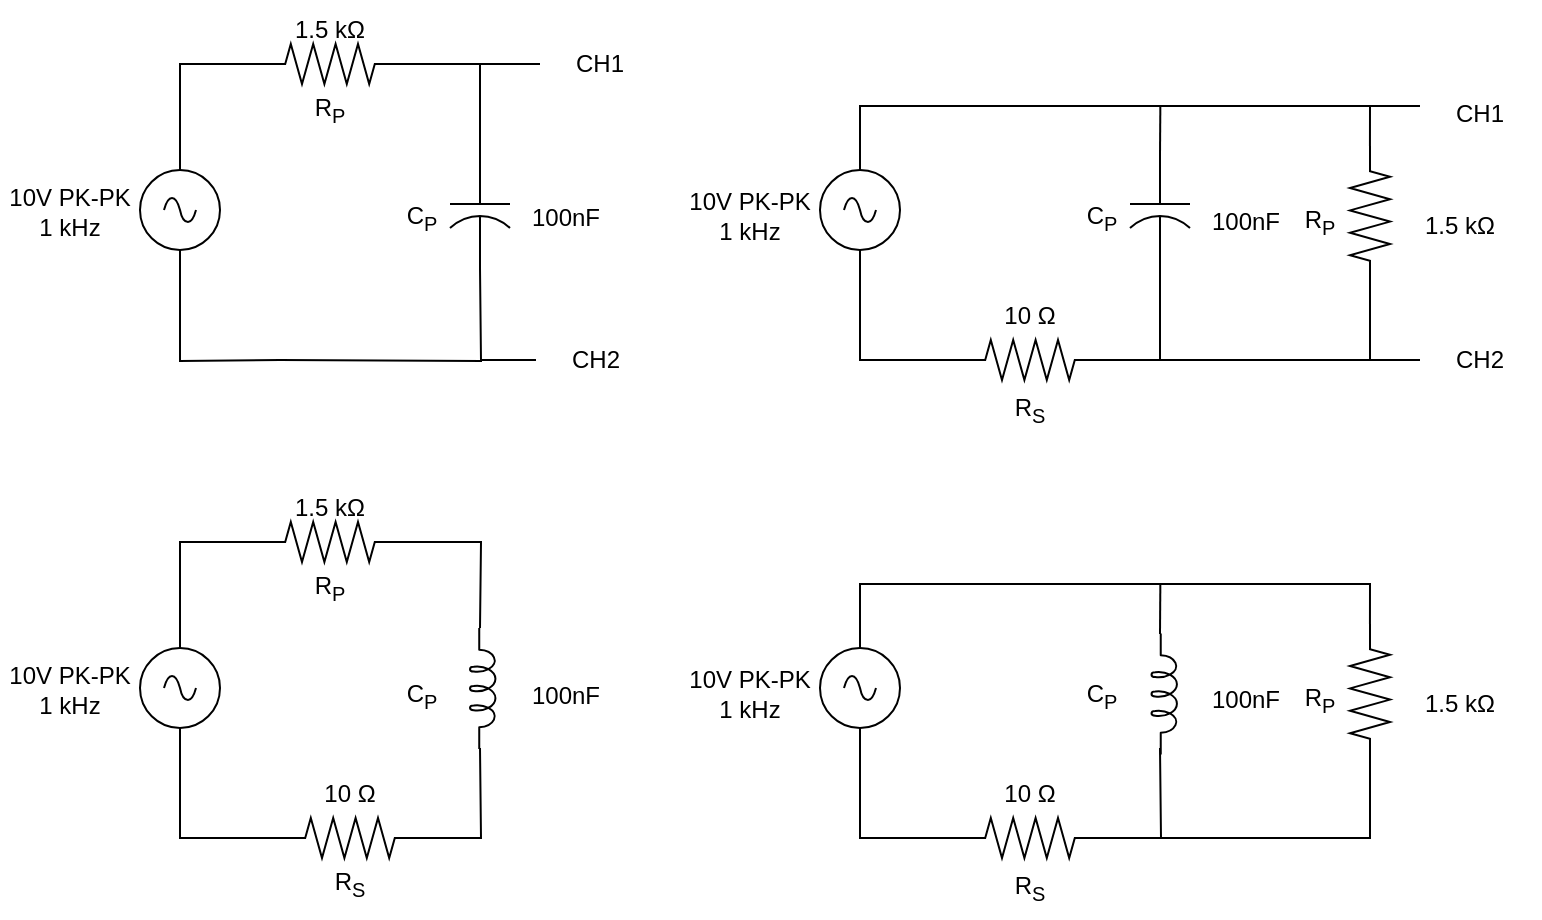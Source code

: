 <mxfile version="26.0.11">
  <diagram name="Page-1" id="7e0a89b8-554c-2b80-1dc8-d5c74ca68de4">
    <mxGraphModel dx="1052" dy="524" grid="1" gridSize="10" guides="1" tooltips="1" connect="1" arrows="1" fold="1" page="1" pageScale="1" pageWidth="1100" pageHeight="850" background="none" math="0" shadow="0">
      <root>
        <mxCell id="0" />
        <mxCell id="1" parent="0" />
        <mxCell id="3kMcsqvNUtZJ2rkJe0aM-1" value="" style="pointerEvents=1;verticalLabelPosition=bottom;shadow=0;dashed=0;align=center;html=1;verticalAlign=top;shape=mxgraph.electrical.capacitors.capacitor_2;rotation=90;" vertex="1" parent="1">
          <mxGeometry x="490" y="350" width="60" height="30" as="geometry" />
        </mxCell>
        <mxCell id="3kMcsqvNUtZJ2rkJe0aM-2" value="" style="pointerEvents=1;verticalLabelPosition=bottom;shadow=0;dashed=0;align=center;html=1;verticalAlign=top;shape=mxgraph.electrical.signal_sources.source;aspect=fixed;points=[[0.5,0,0],[1,0.5,0],[0.5,1,0],[0,0.5,0]];elSignalType=ac;" vertex="1" parent="1">
          <mxGeometry x="350" y="345" width="40" height="40" as="geometry" />
        </mxCell>
        <mxCell id="3kMcsqvNUtZJ2rkJe0aM-3" value="" style="pointerEvents=1;verticalLabelPosition=bottom;shadow=0;dashed=0;align=center;html=1;verticalAlign=top;shape=mxgraph.electrical.resistors.resistor_2;" vertex="1" parent="1">
          <mxGeometry x="410" y="282" width="70" height="20" as="geometry" />
        </mxCell>
        <mxCell id="3kMcsqvNUtZJ2rkJe0aM-5" style="edgeStyle=orthogonalEdgeStyle;rounded=0;orthogonalLoop=1;jettySize=auto;html=1;exitX=0.5;exitY=0;exitDx=0;exitDy=0;exitPerimeter=0;entryX=0;entryY=0.5;entryDx=0;entryDy=0;entryPerimeter=0;endArrow=none;startFill=0;" edge="1" parent="1" source="3kMcsqvNUtZJ2rkJe0aM-2" target="3kMcsqvNUtZJ2rkJe0aM-3">
          <mxGeometry relative="1" as="geometry">
            <Array as="points">
              <mxPoint x="370" y="310" />
              <mxPoint x="370" y="310" />
            </Array>
          </mxGeometry>
        </mxCell>
        <mxCell id="3kMcsqvNUtZJ2rkJe0aM-6" style="edgeStyle=orthogonalEdgeStyle;rounded=0;orthogonalLoop=1;jettySize=auto;html=1;exitX=1;exitY=0.5;exitDx=0;exitDy=0;exitPerimeter=0;entryX=0;entryY=0.5;entryDx=0;entryDy=0;entryPerimeter=0;endArrow=none;startFill=0;" edge="1" parent="1" source="3kMcsqvNUtZJ2rkJe0aM-3" target="3kMcsqvNUtZJ2rkJe0aM-1">
          <mxGeometry relative="1" as="geometry" />
        </mxCell>
        <mxCell id="3kMcsqvNUtZJ2rkJe0aM-9" style="edgeStyle=orthogonalEdgeStyle;rounded=0;orthogonalLoop=1;jettySize=auto;html=1;entryX=1;entryY=0.5;entryDx=0;entryDy=0;entryPerimeter=0;endArrow=none;startFill=0;" edge="1" parent="1">
          <mxGeometry relative="1" as="geometry">
            <mxPoint x="420" y="440" as="sourcePoint" />
            <mxPoint x="520" y="394" as="targetPoint" />
          </mxGeometry>
        </mxCell>
        <mxCell id="3kMcsqvNUtZJ2rkJe0aM-10" style="edgeStyle=orthogonalEdgeStyle;rounded=0;orthogonalLoop=1;jettySize=auto;html=1;exitX=0;exitY=0.5;exitDx=0;exitDy=0;exitPerimeter=0;entryX=0.5;entryY=1;entryDx=0;entryDy=0;entryPerimeter=0;endArrow=none;startFill=0;" edge="1" parent="1" target="3kMcsqvNUtZJ2rkJe0aM-2">
          <mxGeometry relative="1" as="geometry">
            <mxPoint x="420" y="440" as="sourcePoint" />
          </mxGeometry>
        </mxCell>
        <mxCell id="3kMcsqvNUtZJ2rkJe0aM-11" value="R&lt;sub&gt;P&lt;/sub&gt;" style="text;html=1;align=center;verticalAlign=middle;whiteSpace=wrap;rounded=0;" vertex="1" parent="1">
          <mxGeometry x="415" y="300" width="60" height="30" as="geometry" />
        </mxCell>
        <mxCell id="3kMcsqvNUtZJ2rkJe0aM-13" value="C&lt;sub&gt;P&lt;/sub&gt;" style="text;html=1;align=center;verticalAlign=middle;whiteSpace=wrap;rounded=0;" vertex="1" parent="1">
          <mxGeometry x="461" y="354" width="60" height="30" as="geometry" />
        </mxCell>
        <mxCell id="3kMcsqvNUtZJ2rkJe0aM-15" value="10V PK-PK&lt;br&gt;1 kHz" style="text;html=1;align=center;verticalAlign=middle;whiteSpace=wrap;rounded=0;" vertex="1" parent="1">
          <mxGeometry x="280" y="351" width="70" height="30" as="geometry" />
        </mxCell>
        <mxCell id="3kMcsqvNUtZJ2rkJe0aM-16" value="1.5 kΩ" style="text;html=1;align=center;verticalAlign=middle;whiteSpace=wrap;rounded=0;" vertex="1" parent="1">
          <mxGeometry x="415" y="260" width="60" height="30" as="geometry" />
        </mxCell>
        <mxCell id="3kMcsqvNUtZJ2rkJe0aM-18" value="100nF" style="text;html=1;align=center;verticalAlign=middle;whiteSpace=wrap;rounded=0;" vertex="1" parent="1">
          <mxGeometry x="533" y="354" width="60" height="30" as="geometry" />
        </mxCell>
        <mxCell id="3kMcsqvNUtZJ2rkJe0aM-38" style="edgeStyle=orthogonalEdgeStyle;rounded=0;orthogonalLoop=1;jettySize=auto;html=1;exitX=0;exitY=0.5;exitDx=0;exitDy=0;exitPerimeter=0;endArrow=none;startFill=0;" edge="1" parent="1">
          <mxGeometry relative="1" as="geometry">
            <mxPoint x="860.174" y="313" as="targetPoint" />
            <mxPoint x="860" y="338" as="sourcePoint" />
          </mxGeometry>
        </mxCell>
        <mxCell id="3kMcsqvNUtZJ2rkJe0aM-20" value="" style="pointerEvents=1;verticalLabelPosition=bottom;shadow=0;dashed=0;align=center;html=1;verticalAlign=top;shape=mxgraph.electrical.capacitors.capacitor_2;rotation=90;" vertex="1" parent="1">
          <mxGeometry x="830" y="350" width="60" height="30" as="geometry" />
        </mxCell>
        <mxCell id="3kMcsqvNUtZJ2rkJe0aM-21" value="" style="pointerEvents=1;verticalLabelPosition=bottom;shadow=0;dashed=0;align=center;html=1;verticalAlign=top;shape=mxgraph.electrical.signal_sources.source;aspect=fixed;points=[[0.5,0,0],[1,0.5,0],[0.5,1,0],[0,0.5,0]];elSignalType=ac;" vertex="1" parent="1">
          <mxGeometry x="690" y="345" width="40" height="40" as="geometry" />
        </mxCell>
        <mxCell id="3kMcsqvNUtZJ2rkJe0aM-36" style="edgeStyle=orthogonalEdgeStyle;rounded=0;orthogonalLoop=1;jettySize=auto;html=1;exitX=1;exitY=0.5;exitDx=0;exitDy=0;exitPerimeter=0;endArrow=none;startFill=0;" edge="1" parent="1" source="3kMcsqvNUtZJ2rkJe0aM-22">
          <mxGeometry relative="1" as="geometry">
            <mxPoint x="860" y="440" as="targetPoint" />
            <Array as="points">
              <mxPoint x="965" y="440" />
            </Array>
          </mxGeometry>
        </mxCell>
        <mxCell id="3kMcsqvNUtZJ2rkJe0aM-22" value="" style="pointerEvents=1;verticalLabelPosition=bottom;shadow=0;dashed=0;align=center;html=1;verticalAlign=top;shape=mxgraph.electrical.resistors.resistor_2;rotation=90;" vertex="1" parent="1">
          <mxGeometry x="930" y="358" width="70" height="20" as="geometry" />
        </mxCell>
        <mxCell id="3kMcsqvNUtZJ2rkJe0aM-25" value="" style="pointerEvents=1;verticalLabelPosition=bottom;shadow=0;dashed=0;align=center;html=1;verticalAlign=top;shape=mxgraph.electrical.resistors.resistor_2;" vertex="1" parent="1">
          <mxGeometry x="760" y="430" width="70" height="20" as="geometry" />
        </mxCell>
        <mxCell id="3kMcsqvNUtZJ2rkJe0aM-26" style="edgeStyle=orthogonalEdgeStyle;rounded=0;orthogonalLoop=1;jettySize=auto;html=1;entryX=1;entryY=0.5;entryDx=0;entryDy=0;entryPerimeter=0;endArrow=none;startFill=0;" edge="1" source="3kMcsqvNUtZJ2rkJe0aM-25" target="3kMcsqvNUtZJ2rkJe0aM-20" parent="1">
          <mxGeometry relative="1" as="geometry" />
        </mxCell>
        <mxCell id="3kMcsqvNUtZJ2rkJe0aM-27" style="edgeStyle=orthogonalEdgeStyle;rounded=0;orthogonalLoop=1;jettySize=auto;html=1;exitX=0;exitY=0.5;exitDx=0;exitDy=0;exitPerimeter=0;entryX=0.5;entryY=1;entryDx=0;entryDy=0;entryPerimeter=0;endArrow=none;startFill=0;" edge="1" source="3kMcsqvNUtZJ2rkJe0aM-25" target="3kMcsqvNUtZJ2rkJe0aM-21" parent="1">
          <mxGeometry relative="1" as="geometry" />
        </mxCell>
        <mxCell id="3kMcsqvNUtZJ2rkJe0aM-28" value="R&lt;sub&gt;P&lt;/sub&gt;" style="text;html=1;align=center;verticalAlign=middle;whiteSpace=wrap;rounded=0;" vertex="1" parent="1">
          <mxGeometry x="910" y="356" width="60" height="30" as="geometry" />
        </mxCell>
        <mxCell id="3kMcsqvNUtZJ2rkJe0aM-29" value="C&lt;sub&gt;P&lt;/sub&gt;" style="text;html=1;align=center;verticalAlign=middle;whiteSpace=wrap;rounded=0;" vertex="1" parent="1">
          <mxGeometry x="801" y="354" width="60" height="30" as="geometry" />
        </mxCell>
        <mxCell id="3kMcsqvNUtZJ2rkJe0aM-30" value="R&lt;sub&gt;S&lt;/sub&gt;" style="text;html=1;align=center;verticalAlign=middle;whiteSpace=wrap;rounded=0;" vertex="1" parent="1">
          <mxGeometry x="765" y="450" width="60" height="30" as="geometry" />
        </mxCell>
        <mxCell id="3kMcsqvNUtZJ2rkJe0aM-31" value="10V PK-PK&lt;br&gt;1 kHz" style="text;html=1;align=center;verticalAlign=middle;whiteSpace=wrap;rounded=0;" vertex="1" parent="1">
          <mxGeometry x="620" y="353" width="70" height="30" as="geometry" />
        </mxCell>
        <mxCell id="3kMcsqvNUtZJ2rkJe0aM-32" value="1.5 kΩ" style="text;html=1;align=center;verticalAlign=middle;whiteSpace=wrap;rounded=0;" vertex="1" parent="1">
          <mxGeometry x="980" y="358" width="60" height="30" as="geometry" />
        </mxCell>
        <mxCell id="3kMcsqvNUtZJ2rkJe0aM-33" value="100nF" style="text;html=1;align=center;verticalAlign=middle;whiteSpace=wrap;rounded=0;" vertex="1" parent="1">
          <mxGeometry x="873" y="356" width="60" height="30" as="geometry" />
        </mxCell>
        <mxCell id="3kMcsqvNUtZJ2rkJe0aM-34" value="10 Ω" style="text;html=1;align=center;verticalAlign=middle;whiteSpace=wrap;rounded=0;" vertex="1" parent="1">
          <mxGeometry x="765" y="403" width="60" height="30" as="geometry" />
        </mxCell>
        <mxCell id="3kMcsqvNUtZJ2rkJe0aM-37" style="edgeStyle=orthogonalEdgeStyle;rounded=0;orthogonalLoop=1;jettySize=auto;html=1;entryX=0.5;entryY=0;entryDx=0;entryDy=0;entryPerimeter=0;endArrow=none;startFill=0;" edge="1" parent="1">
          <mxGeometry relative="1" as="geometry">
            <mxPoint x="964.972" y="333" as="sourcePoint" />
            <mxPoint x="710" y="345" as="targetPoint" />
            <Array as="points">
              <mxPoint x="965" y="313" />
              <mxPoint x="710" y="313" />
            </Array>
          </mxGeometry>
        </mxCell>
        <mxCell id="3kMcsqvNUtZJ2rkJe0aM-41" value="" style="pointerEvents=1;verticalLabelPosition=bottom;shadow=0;dashed=0;align=center;html=1;verticalAlign=top;shape=mxgraph.electrical.signal_sources.source;aspect=fixed;points=[[0.5,0,0],[1,0.5,0],[0.5,1,0],[0,0.5,0]];elSignalType=ac;" vertex="1" parent="1">
          <mxGeometry x="350" y="584" width="40" height="40" as="geometry" />
        </mxCell>
        <mxCell id="3kMcsqvNUtZJ2rkJe0aM-42" value="" style="pointerEvents=1;verticalLabelPosition=bottom;shadow=0;dashed=0;align=center;html=1;verticalAlign=top;shape=mxgraph.electrical.resistors.resistor_2;" vertex="1" parent="1">
          <mxGeometry x="410" y="521" width="70" height="20" as="geometry" />
        </mxCell>
        <mxCell id="3kMcsqvNUtZJ2rkJe0aM-43" style="edgeStyle=orthogonalEdgeStyle;rounded=0;orthogonalLoop=1;jettySize=auto;html=1;exitX=0.5;exitY=0;exitDx=0;exitDy=0;exitPerimeter=0;entryX=0;entryY=0.5;entryDx=0;entryDy=0;entryPerimeter=0;endArrow=none;startFill=0;" edge="1" source="3kMcsqvNUtZJ2rkJe0aM-41" target="3kMcsqvNUtZJ2rkJe0aM-42" parent="1">
          <mxGeometry relative="1" as="geometry">
            <Array as="points">
              <mxPoint x="370" y="549" />
              <mxPoint x="370" y="549" />
            </Array>
          </mxGeometry>
        </mxCell>
        <mxCell id="3kMcsqvNUtZJ2rkJe0aM-44" style="edgeStyle=orthogonalEdgeStyle;rounded=0;orthogonalLoop=1;jettySize=auto;html=1;exitX=1;exitY=0.5;exitDx=0;exitDy=0;exitPerimeter=0;entryX=0;entryY=0.5;entryDx=0;entryDy=0;entryPerimeter=0;endArrow=none;startFill=0;" edge="1" source="3kMcsqvNUtZJ2rkJe0aM-42" parent="1">
          <mxGeometry relative="1" as="geometry">
            <mxPoint x="520" y="574" as="targetPoint" />
          </mxGeometry>
        </mxCell>
        <mxCell id="3kMcsqvNUtZJ2rkJe0aM-45" value="" style="pointerEvents=1;verticalLabelPosition=bottom;shadow=0;dashed=0;align=center;html=1;verticalAlign=top;shape=mxgraph.electrical.resistors.resistor_2;" vertex="1" parent="1">
          <mxGeometry x="420" y="669" width="70" height="20" as="geometry" />
        </mxCell>
        <mxCell id="3kMcsqvNUtZJ2rkJe0aM-46" style="edgeStyle=orthogonalEdgeStyle;rounded=0;orthogonalLoop=1;jettySize=auto;html=1;entryX=1;entryY=0.5;entryDx=0;entryDy=0;entryPerimeter=0;endArrow=none;startFill=0;" edge="1" source="3kMcsqvNUtZJ2rkJe0aM-45" parent="1">
          <mxGeometry relative="1" as="geometry">
            <mxPoint x="520" y="634" as="targetPoint" />
          </mxGeometry>
        </mxCell>
        <mxCell id="3kMcsqvNUtZJ2rkJe0aM-47" style="edgeStyle=orthogonalEdgeStyle;rounded=0;orthogonalLoop=1;jettySize=auto;html=1;exitX=0;exitY=0.5;exitDx=0;exitDy=0;exitPerimeter=0;entryX=0.5;entryY=1;entryDx=0;entryDy=0;entryPerimeter=0;endArrow=none;startFill=0;" edge="1" source="3kMcsqvNUtZJ2rkJe0aM-45" target="3kMcsqvNUtZJ2rkJe0aM-41" parent="1">
          <mxGeometry relative="1" as="geometry" />
        </mxCell>
        <mxCell id="3kMcsqvNUtZJ2rkJe0aM-48" value="R&lt;sub&gt;P&lt;/sub&gt;" style="text;html=1;align=center;verticalAlign=middle;whiteSpace=wrap;rounded=0;" vertex="1" parent="1">
          <mxGeometry x="415" y="539" width="60" height="30" as="geometry" />
        </mxCell>
        <mxCell id="3kMcsqvNUtZJ2rkJe0aM-49" value="C&lt;sub&gt;P&lt;/sub&gt;" style="text;html=1;align=center;verticalAlign=middle;whiteSpace=wrap;rounded=0;" vertex="1" parent="1">
          <mxGeometry x="461" y="593" width="60" height="30" as="geometry" />
        </mxCell>
        <mxCell id="3kMcsqvNUtZJ2rkJe0aM-50" value="R&lt;sub&gt;S&lt;/sub&gt;" style="text;html=1;align=center;verticalAlign=middle;whiteSpace=wrap;rounded=0;" vertex="1" parent="1">
          <mxGeometry x="425" y="687" width="60" height="30" as="geometry" />
        </mxCell>
        <mxCell id="3kMcsqvNUtZJ2rkJe0aM-51" value="10V PK-PK&lt;br&gt;1 kHz" style="text;html=1;align=center;verticalAlign=middle;whiteSpace=wrap;rounded=0;" vertex="1" parent="1">
          <mxGeometry x="280" y="590" width="70" height="30" as="geometry" />
        </mxCell>
        <mxCell id="3kMcsqvNUtZJ2rkJe0aM-52" value="1.5 kΩ" style="text;html=1;align=center;verticalAlign=middle;whiteSpace=wrap;rounded=0;" vertex="1" parent="1">
          <mxGeometry x="415" y="499" width="60" height="30" as="geometry" />
        </mxCell>
        <mxCell id="3kMcsqvNUtZJ2rkJe0aM-53" value="100nF" style="text;html=1;align=center;verticalAlign=middle;whiteSpace=wrap;rounded=0;" vertex="1" parent="1">
          <mxGeometry x="533" y="593" width="60" height="30" as="geometry" />
        </mxCell>
        <mxCell id="3kMcsqvNUtZJ2rkJe0aM-54" value="10 Ω" style="text;html=1;align=center;verticalAlign=middle;whiteSpace=wrap;rounded=0;" vertex="1" parent="1">
          <mxGeometry x="425" y="642" width="60" height="30" as="geometry" />
        </mxCell>
        <mxCell id="3kMcsqvNUtZJ2rkJe0aM-55" style="edgeStyle=orthogonalEdgeStyle;rounded=0;orthogonalLoop=1;jettySize=auto;html=1;exitX=0;exitY=0.5;exitDx=0;exitDy=0;exitPerimeter=0;endArrow=none;startFill=0;" edge="1" parent="1">
          <mxGeometry relative="1" as="geometry">
            <mxPoint x="860.174" y="552" as="targetPoint" />
            <mxPoint x="860" y="577" as="sourcePoint" />
          </mxGeometry>
        </mxCell>
        <mxCell id="3kMcsqvNUtZJ2rkJe0aM-57" value="" style="pointerEvents=1;verticalLabelPosition=bottom;shadow=0;dashed=0;align=center;html=1;verticalAlign=top;shape=mxgraph.electrical.signal_sources.source;aspect=fixed;points=[[0.5,0,0],[1,0.5,0],[0.5,1,0],[0,0.5,0]];elSignalType=ac;" vertex="1" parent="1">
          <mxGeometry x="690" y="584" width="40" height="40" as="geometry" />
        </mxCell>
        <mxCell id="3kMcsqvNUtZJ2rkJe0aM-58" style="edgeStyle=orthogonalEdgeStyle;rounded=0;orthogonalLoop=1;jettySize=auto;html=1;exitX=1;exitY=0.5;exitDx=0;exitDy=0;exitPerimeter=0;endArrow=none;startFill=0;" edge="1" source="3kMcsqvNUtZJ2rkJe0aM-59" parent="1">
          <mxGeometry relative="1" as="geometry">
            <mxPoint x="860" y="679" as="targetPoint" />
            <Array as="points">
              <mxPoint x="965" y="679" />
            </Array>
          </mxGeometry>
        </mxCell>
        <mxCell id="3kMcsqvNUtZJ2rkJe0aM-59" value="" style="pointerEvents=1;verticalLabelPosition=bottom;shadow=0;dashed=0;align=center;html=1;verticalAlign=top;shape=mxgraph.electrical.resistors.resistor_2;rotation=90;" vertex="1" parent="1">
          <mxGeometry x="930" y="597" width="70" height="20" as="geometry" />
        </mxCell>
        <mxCell id="3kMcsqvNUtZJ2rkJe0aM-60" value="" style="pointerEvents=1;verticalLabelPosition=bottom;shadow=0;dashed=0;align=center;html=1;verticalAlign=top;shape=mxgraph.electrical.resistors.resistor_2;" vertex="1" parent="1">
          <mxGeometry x="760" y="669" width="70" height="20" as="geometry" />
        </mxCell>
        <mxCell id="3kMcsqvNUtZJ2rkJe0aM-61" style="edgeStyle=orthogonalEdgeStyle;rounded=0;orthogonalLoop=1;jettySize=auto;html=1;entryX=1;entryY=0.5;entryDx=0;entryDy=0;entryPerimeter=0;endArrow=none;startFill=0;" edge="1" source="3kMcsqvNUtZJ2rkJe0aM-60" parent="1">
          <mxGeometry relative="1" as="geometry">
            <mxPoint x="860" y="634" as="targetPoint" />
          </mxGeometry>
        </mxCell>
        <mxCell id="3kMcsqvNUtZJ2rkJe0aM-62" style="edgeStyle=orthogonalEdgeStyle;rounded=0;orthogonalLoop=1;jettySize=auto;html=1;exitX=0;exitY=0.5;exitDx=0;exitDy=0;exitPerimeter=0;entryX=0.5;entryY=1;entryDx=0;entryDy=0;entryPerimeter=0;endArrow=none;startFill=0;" edge="1" source="3kMcsqvNUtZJ2rkJe0aM-60" target="3kMcsqvNUtZJ2rkJe0aM-57" parent="1">
          <mxGeometry relative="1" as="geometry" />
        </mxCell>
        <mxCell id="3kMcsqvNUtZJ2rkJe0aM-63" value="R&lt;sub&gt;P&lt;/sub&gt;" style="text;html=1;align=center;verticalAlign=middle;whiteSpace=wrap;rounded=0;" vertex="1" parent="1">
          <mxGeometry x="910" y="595" width="60" height="30" as="geometry" />
        </mxCell>
        <mxCell id="3kMcsqvNUtZJ2rkJe0aM-64" value="C&lt;sub&gt;P&lt;/sub&gt;" style="text;html=1;align=center;verticalAlign=middle;whiteSpace=wrap;rounded=0;" vertex="1" parent="1">
          <mxGeometry x="801" y="593" width="60" height="30" as="geometry" />
        </mxCell>
        <mxCell id="3kMcsqvNUtZJ2rkJe0aM-65" value="R&lt;sub&gt;S&lt;/sub&gt;" style="text;html=1;align=center;verticalAlign=middle;whiteSpace=wrap;rounded=0;" vertex="1" parent="1">
          <mxGeometry x="765" y="689" width="60" height="30" as="geometry" />
        </mxCell>
        <mxCell id="3kMcsqvNUtZJ2rkJe0aM-66" value="10V PK-PK&lt;br&gt;1 kHz" style="text;html=1;align=center;verticalAlign=middle;whiteSpace=wrap;rounded=0;" vertex="1" parent="1">
          <mxGeometry x="620" y="592" width="70" height="30" as="geometry" />
        </mxCell>
        <mxCell id="3kMcsqvNUtZJ2rkJe0aM-67" value="1.5 kΩ" style="text;html=1;align=center;verticalAlign=middle;whiteSpace=wrap;rounded=0;" vertex="1" parent="1">
          <mxGeometry x="980" y="597" width="60" height="30" as="geometry" />
        </mxCell>
        <mxCell id="3kMcsqvNUtZJ2rkJe0aM-68" value="100nF" style="text;html=1;align=center;verticalAlign=middle;whiteSpace=wrap;rounded=0;" vertex="1" parent="1">
          <mxGeometry x="873" y="595" width="60" height="30" as="geometry" />
        </mxCell>
        <mxCell id="3kMcsqvNUtZJ2rkJe0aM-69" value="10 Ω" style="text;html=1;align=center;verticalAlign=middle;whiteSpace=wrap;rounded=0;" vertex="1" parent="1">
          <mxGeometry x="765" y="642" width="60" height="30" as="geometry" />
        </mxCell>
        <mxCell id="3kMcsqvNUtZJ2rkJe0aM-70" style="edgeStyle=orthogonalEdgeStyle;rounded=0;orthogonalLoop=1;jettySize=auto;html=1;entryX=0.5;entryY=0;entryDx=0;entryDy=0;entryPerimeter=0;endArrow=none;startFill=0;" edge="1" parent="1">
          <mxGeometry relative="1" as="geometry">
            <mxPoint x="964.972" y="572" as="sourcePoint" />
            <mxPoint x="710" y="584" as="targetPoint" />
            <Array as="points">
              <mxPoint x="965" y="552" />
              <mxPoint x="710" y="552" />
            </Array>
          </mxGeometry>
        </mxCell>
        <mxCell id="3kMcsqvNUtZJ2rkJe0aM-72" style="edgeStyle=orthogonalEdgeStyle;rounded=0;orthogonalLoop=1;jettySize=auto;html=1;endArrow=none;startFill=0;" edge="1" parent="1" source="3kMcsqvNUtZJ2rkJe0aM-71">
          <mxGeometry relative="1" as="geometry">
            <mxPoint x="520" y="292" as="targetPoint" />
          </mxGeometry>
        </mxCell>
        <mxCell id="3kMcsqvNUtZJ2rkJe0aM-71" value="CH1" style="text;html=1;align=center;verticalAlign=middle;whiteSpace=wrap;rounded=0;" vertex="1" parent="1">
          <mxGeometry x="550" y="277" width="60" height="30" as="geometry" />
        </mxCell>
        <mxCell id="3kMcsqvNUtZJ2rkJe0aM-74" style="edgeStyle=orthogonalEdgeStyle;rounded=0;orthogonalLoop=1;jettySize=auto;html=1;endArrow=none;startFill=0;" edge="1" parent="1" source="3kMcsqvNUtZJ2rkJe0aM-73">
          <mxGeometry relative="1" as="geometry">
            <mxPoint x="520" y="440" as="targetPoint" />
          </mxGeometry>
        </mxCell>
        <mxCell id="3kMcsqvNUtZJ2rkJe0aM-73" value="CH2" style="text;html=1;align=center;verticalAlign=middle;whiteSpace=wrap;rounded=0;" vertex="1" parent="1">
          <mxGeometry x="548" y="425" width="60" height="30" as="geometry" />
        </mxCell>
        <mxCell id="3kMcsqvNUtZJ2rkJe0aM-77" style="edgeStyle=orthogonalEdgeStyle;rounded=0;orthogonalLoop=1;jettySize=auto;html=1;endArrow=none;startFill=0;" edge="1" parent="1">
          <mxGeometry relative="1" as="geometry">
            <mxPoint x="960" y="313" as="targetPoint" />
            <mxPoint x="990" y="313.043" as="sourcePoint" />
          </mxGeometry>
        </mxCell>
        <mxCell id="3kMcsqvNUtZJ2rkJe0aM-75" value="CH1" style="text;html=1;align=center;verticalAlign=middle;whiteSpace=wrap;rounded=0;" vertex="1" parent="1">
          <mxGeometry x="990" y="302" width="60" height="30" as="geometry" />
        </mxCell>
        <mxCell id="3kMcsqvNUtZJ2rkJe0aM-80" style="edgeStyle=orthogonalEdgeStyle;rounded=0;orthogonalLoop=1;jettySize=auto;html=1;endArrow=none;startFill=0;" edge="1" parent="1" source="3kMcsqvNUtZJ2rkJe0aM-78">
          <mxGeometry relative="1" as="geometry">
            <mxPoint x="930" y="440" as="targetPoint" />
          </mxGeometry>
        </mxCell>
        <mxCell id="3kMcsqvNUtZJ2rkJe0aM-78" value="&lt;div&gt;CH2&lt;/div&gt;" style="text;html=1;align=center;verticalAlign=middle;whiteSpace=wrap;rounded=0;" vertex="1" parent="1">
          <mxGeometry x="990" y="425" width="60" height="30" as="geometry" />
        </mxCell>
        <mxCell id="3kMcsqvNUtZJ2rkJe0aM-81" value="" style="pointerEvents=1;verticalLabelPosition=bottom;shadow=0;dashed=0;align=center;html=1;verticalAlign=top;shape=mxgraph.electrical.inductors.inductor_5;rotation=90;" vertex="1" parent="1">
          <mxGeometry x="491.25" y="597.75" width="60.5" height="13" as="geometry" />
        </mxCell>
        <mxCell id="3kMcsqvNUtZJ2rkJe0aM-82" value="" style="pointerEvents=1;verticalLabelPosition=bottom;shadow=0;dashed=0;align=center;html=1;verticalAlign=top;shape=mxgraph.electrical.inductors.inductor_5;rotation=90;" vertex="1" parent="1">
          <mxGeometry x="832" y="600.5" width="60.5" height="13" as="geometry" />
        </mxCell>
      </root>
    </mxGraphModel>
  </diagram>
</mxfile>
